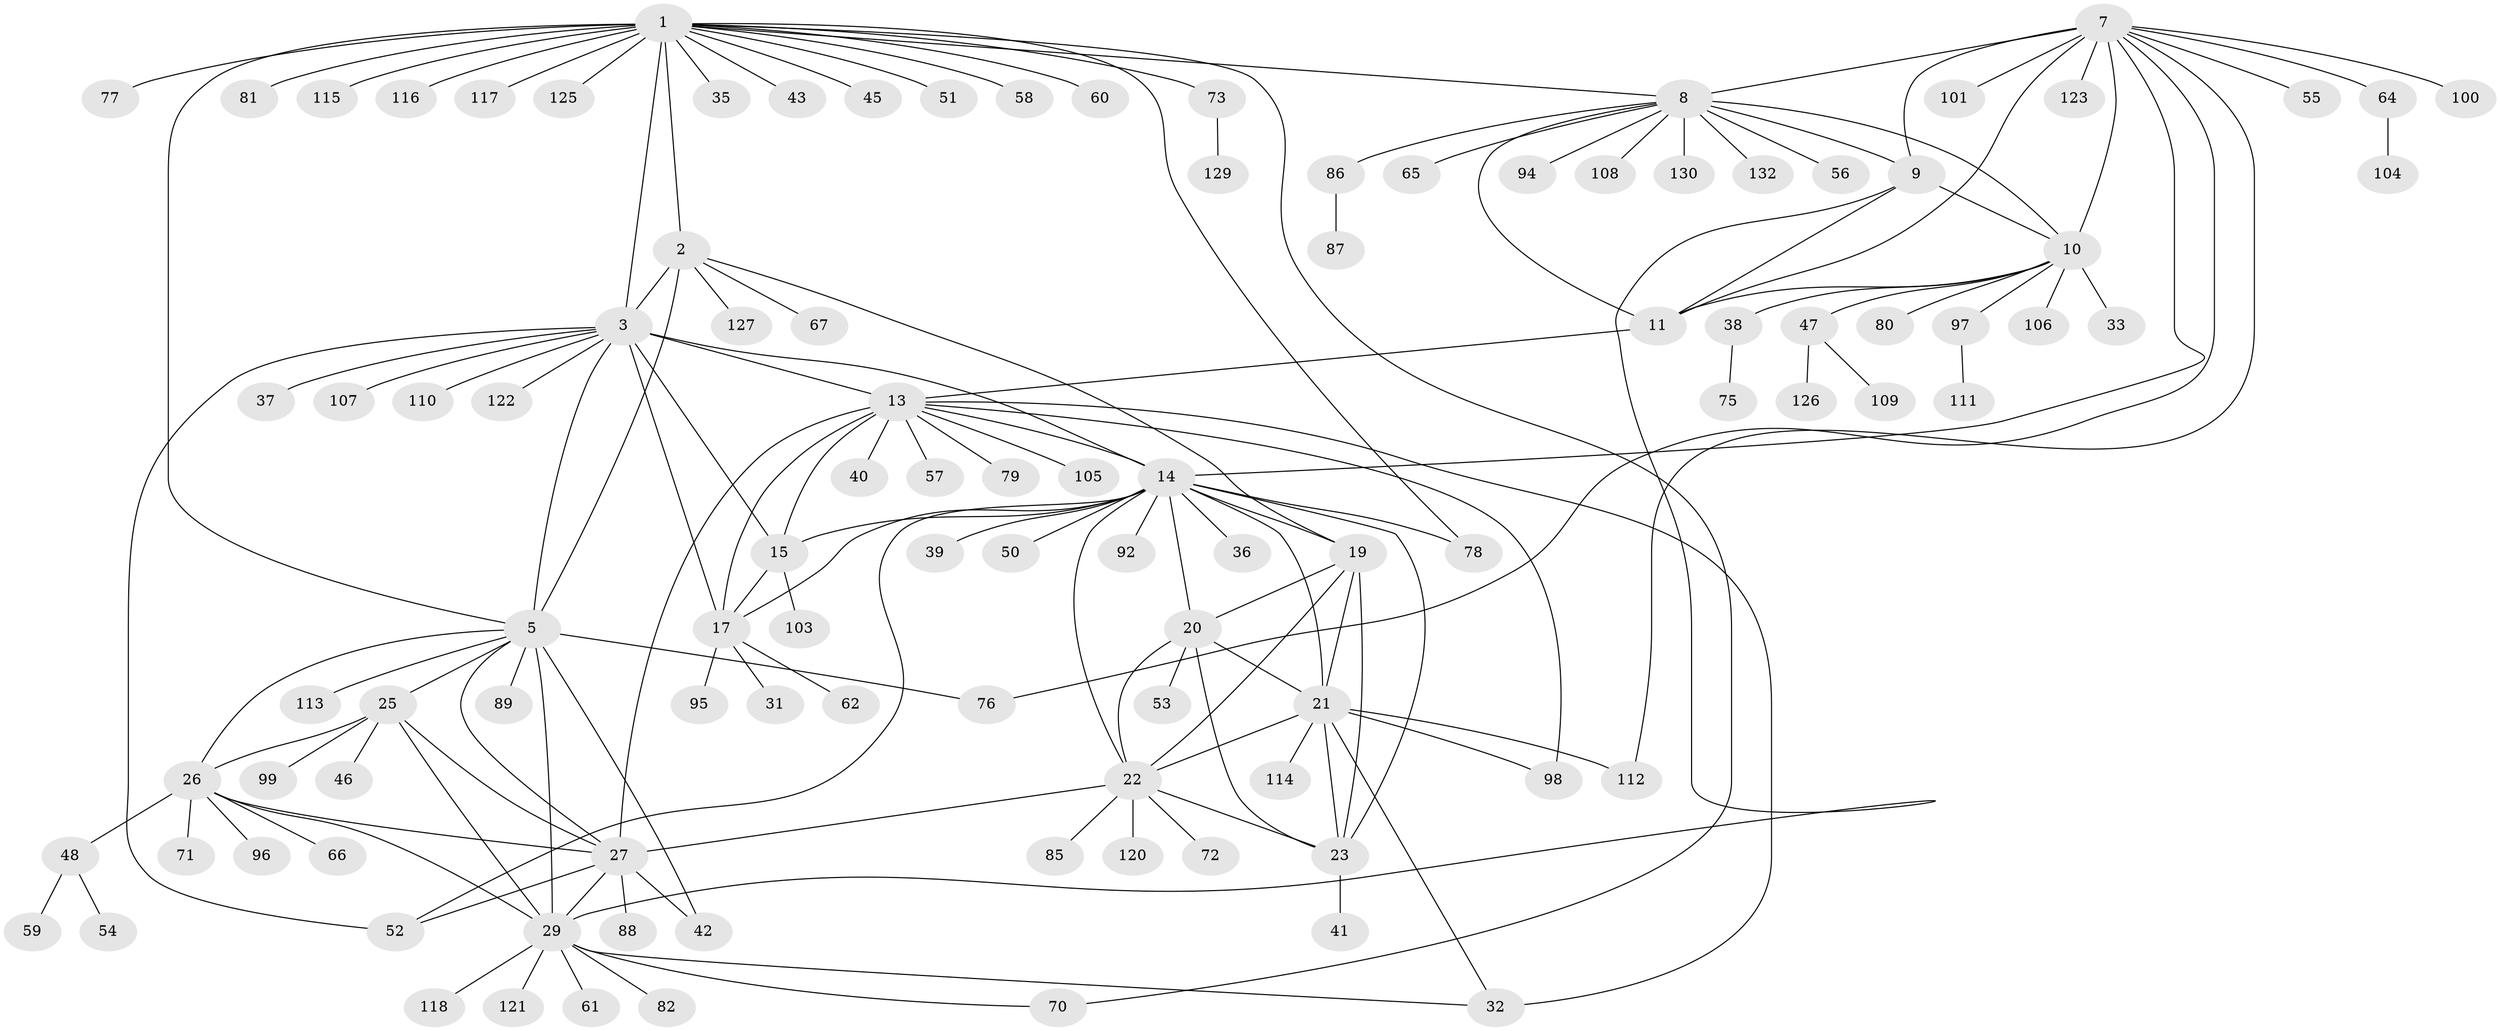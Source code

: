 // Generated by graph-tools (version 1.1) at 2025/52/02/27/25 19:52:14]
// undirected, 107 vertices, 153 edges
graph export_dot {
graph [start="1"]
  node [color=gray90,style=filled];
  1 [super="+4"];
  2 [super="+6"];
  3 [super="+16"];
  5 [super="+28"];
  7 [super="+12"];
  8 [super="+63"];
  9 [super="+34"];
  10 [super="+128"];
  11;
  13 [super="+18"];
  14 [super="+24"];
  15 [super="+74"];
  17 [super="+90"];
  19;
  20 [super="+69"];
  21 [super="+68"];
  22 [super="+102"];
  23;
  25;
  26;
  27 [super="+83"];
  29 [super="+30"];
  31;
  32;
  33;
  35;
  36 [super="+49"];
  37;
  38 [super="+44"];
  39;
  40;
  41;
  42;
  43;
  45;
  46;
  47 [super="+84"];
  48;
  50;
  51;
  52 [super="+119"];
  53;
  54;
  55;
  56;
  57;
  58;
  59;
  60;
  61;
  62 [super="+93"];
  64;
  65;
  66;
  67;
  70;
  71;
  72;
  73 [super="+91"];
  75;
  76;
  77;
  78;
  79;
  80;
  81;
  82;
  85;
  86;
  87;
  88;
  89;
  92;
  94;
  95;
  96;
  97;
  98;
  99;
  100;
  101 [super="+124"];
  103;
  104;
  105;
  106 [super="+131"];
  107;
  108;
  109;
  110;
  111;
  112;
  113;
  114;
  115;
  116;
  117;
  118;
  120;
  121;
  122;
  123;
  125;
  126;
  127;
  129;
  130;
  132;
  1 -- 2 [weight=4];
  1 -- 3 [weight=2];
  1 -- 5 [weight=2];
  1 -- 43;
  1 -- 45;
  1 -- 58;
  1 -- 60;
  1 -- 70;
  1 -- 78;
  1 -- 81;
  1 -- 115;
  1 -- 116;
  1 -- 125;
  1 -- 35;
  1 -- 8;
  1 -- 73;
  1 -- 77;
  1 -- 51;
  1 -- 117;
  2 -- 3 [weight=2];
  2 -- 5 [weight=2];
  2 -- 127;
  2 -- 67;
  2 -- 19;
  3 -- 5;
  3 -- 110;
  3 -- 122;
  3 -- 37;
  3 -- 107;
  3 -- 13 [weight=2];
  3 -- 14;
  3 -- 15;
  3 -- 17;
  3 -- 52;
  5 -- 42;
  5 -- 76;
  5 -- 113;
  5 -- 89;
  5 -- 25;
  5 -- 26;
  5 -- 27;
  5 -- 29 [weight=2];
  7 -- 8 [weight=2];
  7 -- 9 [weight=2];
  7 -- 10 [weight=2];
  7 -- 11 [weight=2];
  7 -- 55;
  7 -- 64;
  7 -- 76;
  7 -- 100;
  7 -- 101;
  7 -- 14;
  7 -- 112;
  7 -- 123;
  8 -- 9;
  8 -- 10;
  8 -- 11;
  8 -- 56;
  8 -- 65;
  8 -- 86;
  8 -- 94;
  8 -- 108;
  8 -- 130;
  8 -- 132;
  9 -- 10;
  9 -- 11;
  9 -- 29;
  10 -- 11;
  10 -- 33;
  10 -- 38;
  10 -- 47;
  10 -- 80;
  10 -- 97;
  10 -- 106;
  11 -- 13;
  13 -- 14 [weight=2];
  13 -- 15 [weight=2];
  13 -- 17 [weight=2];
  13 -- 27;
  13 -- 79;
  13 -- 32;
  13 -- 98;
  13 -- 40;
  13 -- 105;
  13 -- 57;
  14 -- 15;
  14 -- 17;
  14 -- 36;
  14 -- 50;
  14 -- 39;
  14 -- 78;
  14 -- 19;
  14 -- 20;
  14 -- 21;
  14 -- 22;
  14 -- 23;
  14 -- 92;
  14 -- 52;
  15 -- 17;
  15 -- 103;
  17 -- 31;
  17 -- 62;
  17 -- 95;
  19 -- 20;
  19 -- 21;
  19 -- 22;
  19 -- 23;
  20 -- 21;
  20 -- 22;
  20 -- 23;
  20 -- 53;
  21 -- 22;
  21 -- 23;
  21 -- 98;
  21 -- 112;
  21 -- 114;
  21 -- 32;
  22 -- 23;
  22 -- 27;
  22 -- 72;
  22 -- 85;
  22 -- 120;
  23 -- 41;
  25 -- 26;
  25 -- 27;
  25 -- 29 [weight=2];
  25 -- 46;
  25 -- 99;
  26 -- 27;
  26 -- 29 [weight=2];
  26 -- 48;
  26 -- 66;
  26 -- 71;
  26 -- 96;
  27 -- 29 [weight=2];
  27 -- 42;
  27 -- 52;
  27 -- 88;
  29 -- 61;
  29 -- 118;
  29 -- 121;
  29 -- 32;
  29 -- 70;
  29 -- 82;
  38 -- 75;
  47 -- 109;
  47 -- 126;
  48 -- 54;
  48 -- 59;
  64 -- 104;
  73 -- 129;
  86 -- 87;
  97 -- 111;
}
